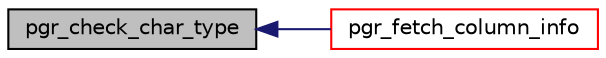 digraph "pgr_check_char_type"
{
  edge [fontname="Helvetica",fontsize="10",labelfontname="Helvetica",labelfontsize="10"];
  node [fontname="Helvetica",fontsize="10",shape=record];
  rankdir="LR";
  Node245 [label="pgr_check_char_type",height=0.2,width=0.4,color="black", fillcolor="grey75", style="filled", fontcolor="black"];
  Node245 -> Node246 [dir="back",color="midnightblue",fontsize="10",style="solid",fontname="Helvetica"];
  Node246 [label="pgr_fetch_column_info",height=0.2,width=0.4,color="red", fillcolor="white", style="filled",URL="$get__check__data_8h.html#ae6967f852e7bc95d5d5131b06131de46",tooltip="Function tells expected type of each column and then check the correspondence type of each column..."];
}
